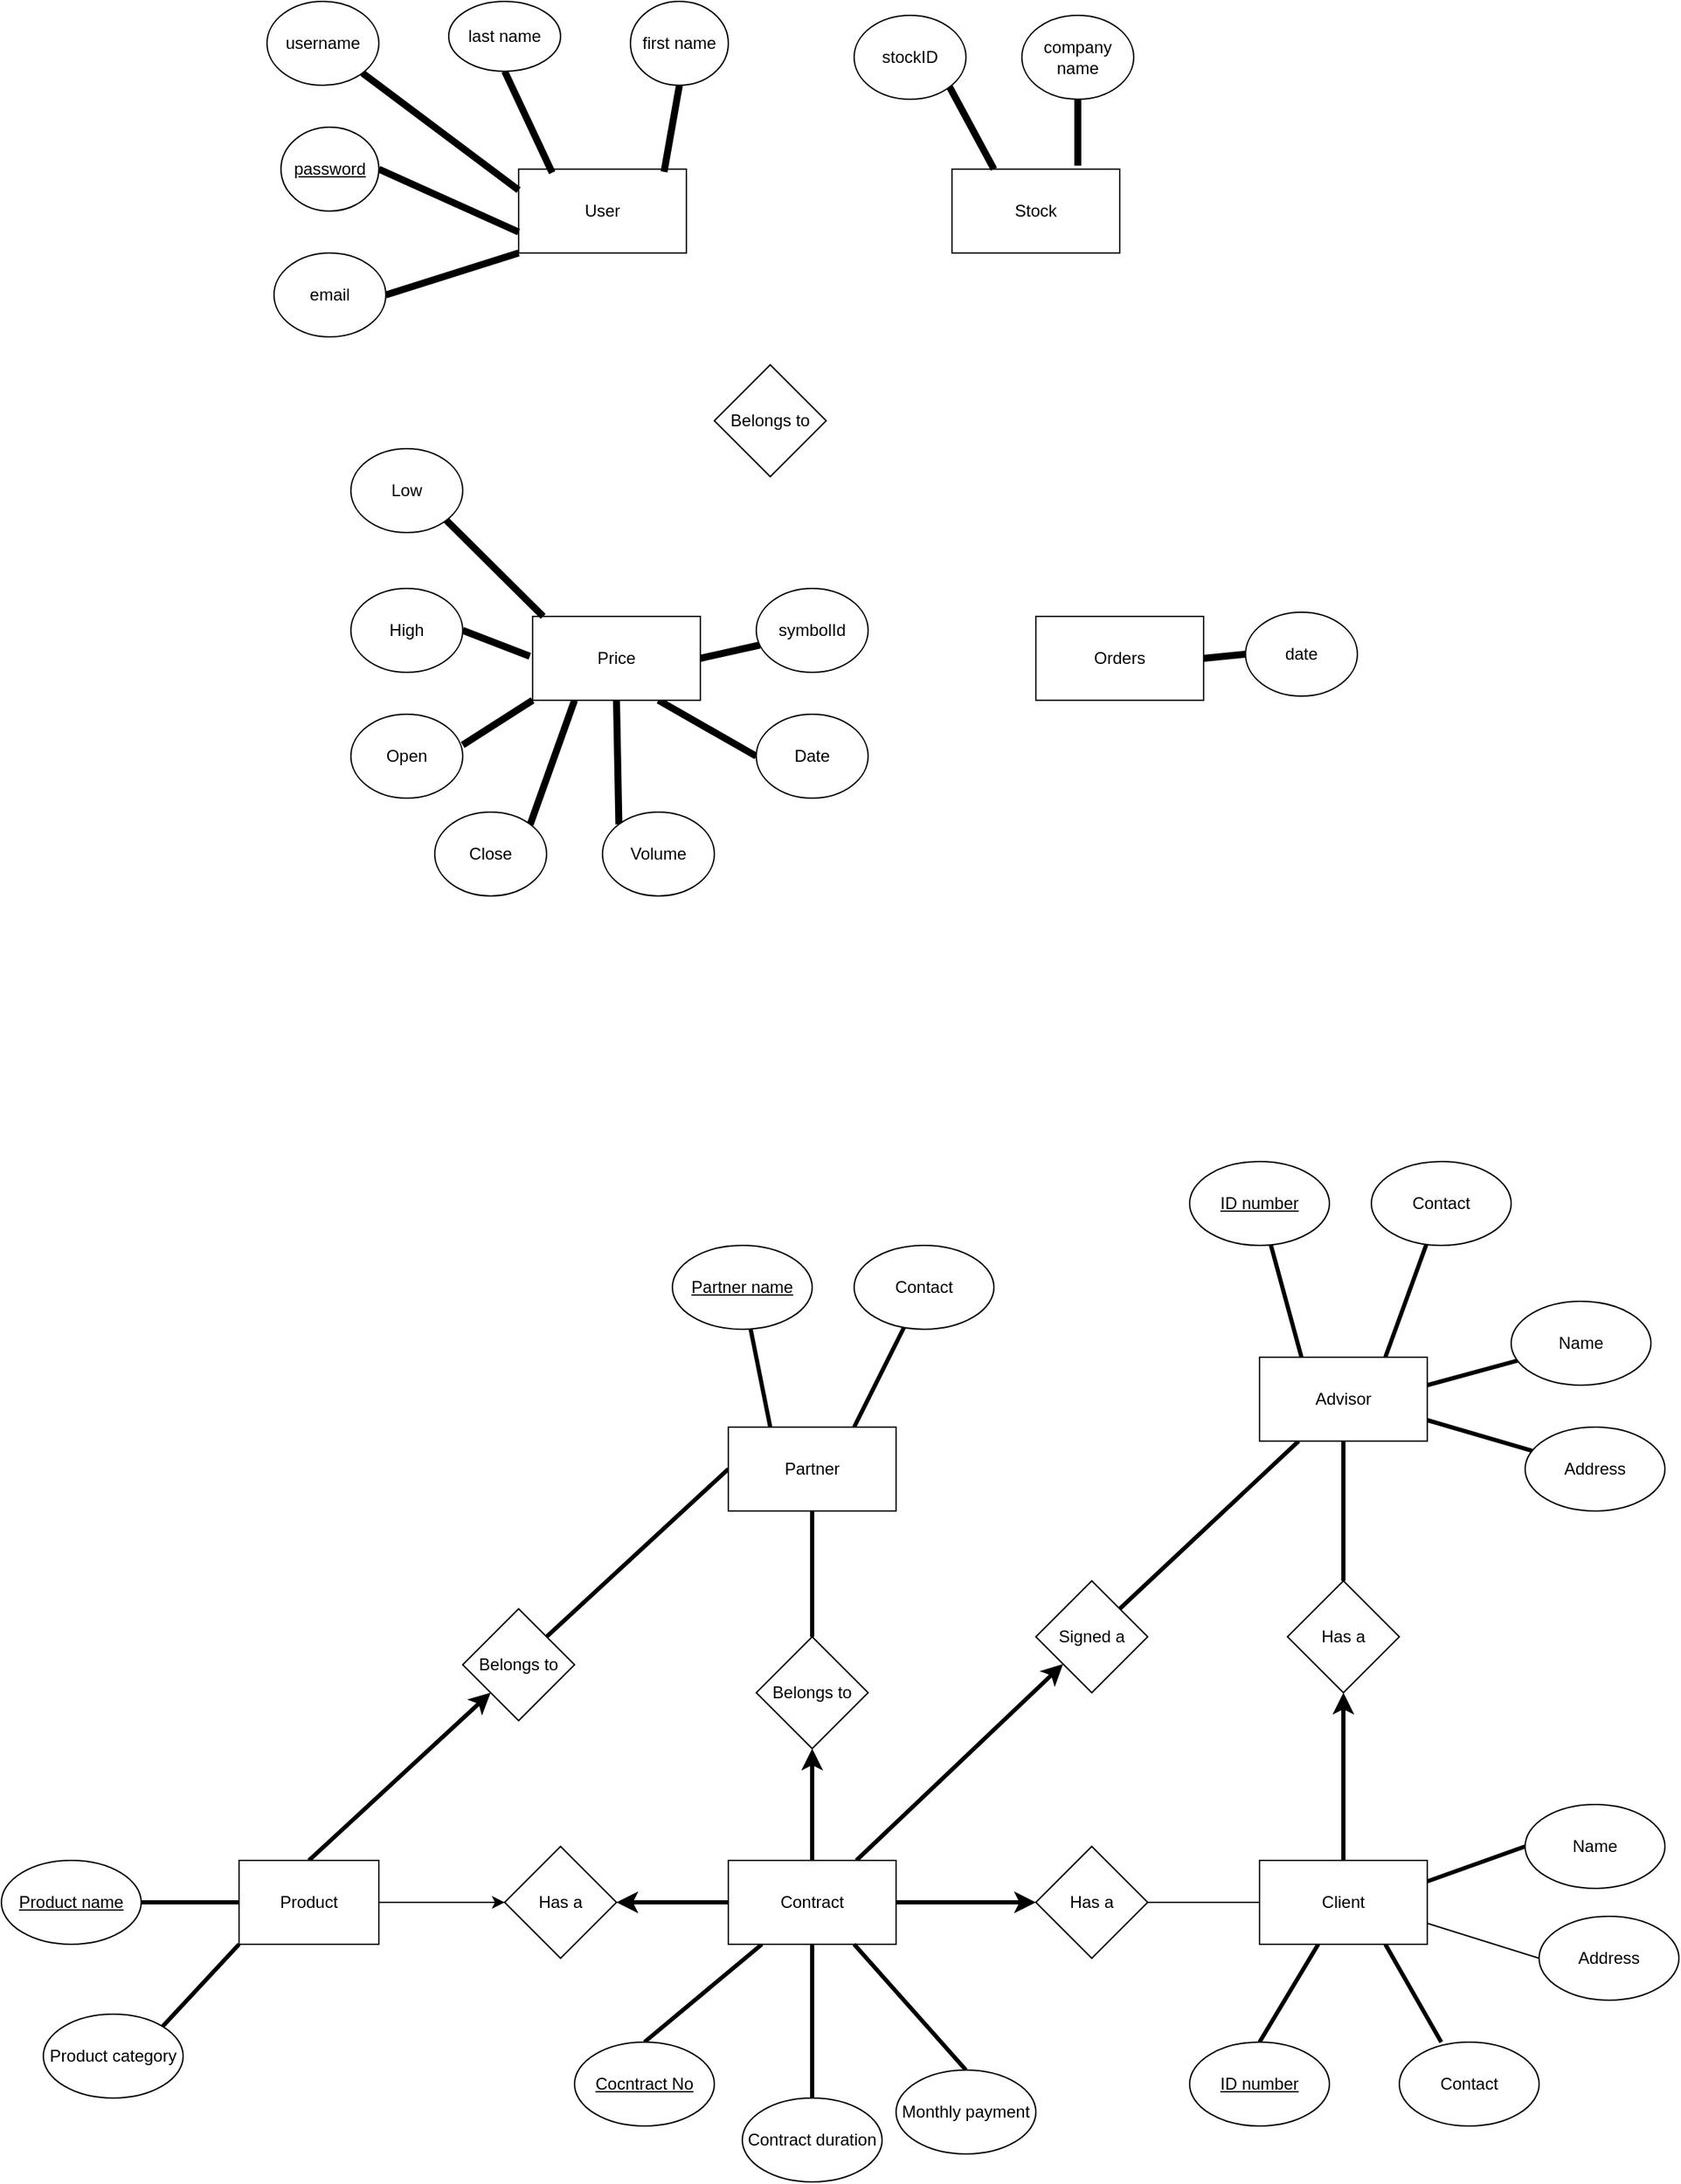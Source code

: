 <mxfile>
    <diagram id="om8yZw8j-iLSLd-_QAdh" name="Page-1">
        <mxGraphModel dx="1366" dy="1825" grid="0" gridSize="10" guides="1" tooltips="1" connect="1" arrows="1" fold="1" page="0" pageScale="1" pageWidth="850" pageHeight="1100" math="0" shadow="0">
            <root>
                <mxCell id="0"/>
                <mxCell id="1" parent="0"/>
                <mxCell id="33" style="edgeStyle=none;html=1;exitX=0.5;exitY=1;exitDx=0;exitDy=0;entryX=0.5;entryY=0;entryDx=0;entryDy=0;strokeWidth=3;startArrow=none;startFill=0;endArrow=none;endFill=0;" parent="1" source="2" target="30" edge="1">
                    <mxGeometry relative="1" as="geometry"/>
                </mxCell>
                <mxCell id="51" style="edgeStyle=none;html=1;exitX=0;exitY=0.5;exitDx=0;exitDy=0;entryX=1;entryY=0;entryDx=0;entryDy=0;strokeWidth=3;startArrow=none;startFill=0;endArrow=none;endFill=0;" parent="1" source="2" target="49" edge="1">
                    <mxGeometry relative="1" as="geometry"/>
                </mxCell>
                <mxCell id="2" value="Partner" style="rounded=0;whiteSpace=wrap;html=1;" parent="1" vertex="1">
                    <mxGeometry x="160" y="60" width="120" height="60" as="geometry"/>
                </mxCell>
                <mxCell id="23" style="edgeStyle=none;html=1;endArrow=none;endFill=0;strokeWidth=1;exitX=0;exitY=0.5;exitDx=0;exitDy=0;" parent="1" source="24" target="18" edge="1">
                    <mxGeometry relative="1" as="geometry">
                        <mxPoint x="530" y="400" as="sourcePoint"/>
                    </mxGeometry>
                </mxCell>
                <mxCell id="29" style="edgeStyle=none;html=1;entryX=0.5;entryY=0;entryDx=0;entryDy=0;strokeWidth=3;startArrow=none;startFill=0;endArrow=none;endFill=0;" parent="1" source="13" target="26" edge="1">
                    <mxGeometry relative="1" as="geometry"/>
                </mxCell>
                <mxCell id="37" style="edgeStyle=none;html=1;entryX=1;entryY=0;entryDx=0;entryDy=0;strokeWidth=3;startArrow=none;startFill=0;endArrow=none;endFill=0;" parent="1" source="13" target="35" edge="1">
                    <mxGeometry relative="1" as="geometry">
                        <Array as="points"/>
                    </mxGeometry>
                </mxCell>
                <mxCell id="13" value="Advisor" style="rounded=0;whiteSpace=wrap;html=1;" parent="1" vertex="1">
                    <mxGeometry x="540" y="10" width="120" height="60" as="geometry"/>
                </mxCell>
                <mxCell id="31" style="edgeStyle=none;html=1;exitX=0.5;exitY=0;exitDx=0;exitDy=0;entryX=0.5;entryY=1;entryDx=0;entryDy=0;strokeWidth=3;startArrow=none;startFill=0;endArrow=classic;endFill=1;" parent="1" source="17" target="30" edge="1">
                    <mxGeometry relative="1" as="geometry"/>
                </mxCell>
                <mxCell id="36" style="edgeStyle=none;html=1;strokeWidth=3;startArrow=none;startFill=0;endArrow=classic;endFill=1;" parent="1" source="17" target="35" edge="1">
                    <mxGeometry relative="1" as="geometry"/>
                </mxCell>
                <mxCell id="47" style="edgeStyle=none;html=1;exitX=0;exitY=0.5;exitDx=0;exitDy=0;entryX=1;entryY=0.5;entryDx=0;entryDy=0;strokeWidth=3;startArrow=none;startFill=0;endArrow=classic;endFill=1;" parent="1" source="17" target="44" edge="1">
                    <mxGeometry relative="1" as="geometry"/>
                </mxCell>
                <mxCell id="93" style="edgeStyle=none;html=1;entryX=0.5;entryY=0;entryDx=0;entryDy=0;strokeWidth=3;startArrow=none;startFill=0;endArrow=none;endFill=0;" parent="1" source="17" target="92" edge="1">
                    <mxGeometry relative="1" as="geometry"/>
                </mxCell>
                <mxCell id="97" style="edgeStyle=none;html=1;exitX=0.5;exitY=1;exitDx=0;exitDy=0;strokeWidth=3;startArrow=none;startFill=0;endArrow=none;endFill=0;entryX=0.5;entryY=0;entryDx=0;entryDy=0;" parent="1" source="17" target="98" edge="1">
                    <mxGeometry relative="1" as="geometry">
                        <mxPoint x="220" y="480" as="targetPoint"/>
                    </mxGeometry>
                </mxCell>
                <mxCell id="17" value="Contract" style="rounded=0;whiteSpace=wrap;html=1;" parent="1" vertex="1">
                    <mxGeometry x="160" y="370" width="120" height="60" as="geometry"/>
                </mxCell>
                <mxCell id="25" style="edgeStyle=none;html=1;exitX=0;exitY=0.5;exitDx=0;exitDy=0;entryX=1;entryY=0.5;entryDx=0;entryDy=0;strokeWidth=3;endArrow=none;endFill=0;startArrow=classic;startFill=1;" parent="1" source="18" target="17" edge="1">
                    <mxGeometry relative="1" as="geometry"/>
                </mxCell>
                <mxCell id="18" value="Has a" style="rhombus;whiteSpace=wrap;html=1;" parent="1" vertex="1">
                    <mxGeometry x="380" y="360" width="80" height="80" as="geometry"/>
                </mxCell>
                <mxCell id="28" style="edgeStyle=none;html=1;entryX=0.5;entryY=1;entryDx=0;entryDy=0;strokeWidth=3;startArrow=none;startFill=0;endArrow=classic;endFill=1;" parent="1" source="24" target="26" edge="1">
                    <mxGeometry relative="1" as="geometry"/>
                </mxCell>
                <mxCell id="59" style="edgeStyle=none;html=1;entryX=0.5;entryY=0;entryDx=0;entryDy=0;strokeWidth=3;startArrow=none;startFill=0;endArrow=none;endFill=0;" parent="1" source="24" target="53" edge="1">
                    <mxGeometry relative="1" as="geometry"/>
                </mxCell>
                <mxCell id="60" style="edgeStyle=none;html=1;exitX=1;exitY=0.25;exitDx=0;exitDy=0;entryX=0;entryY=0.5;entryDx=0;entryDy=0;strokeWidth=3;startArrow=none;startFill=0;endArrow=none;endFill=0;" parent="1" source="24" target="40" edge="1">
                    <mxGeometry relative="1" as="geometry"/>
                </mxCell>
                <mxCell id="64" style="edgeStyle=none;html=1;exitX=0.75;exitY=1;exitDx=0;exitDy=0;entryX=0.5;entryY=0;entryDx=0;entryDy=0;strokeWidth=3;startArrow=none;startFill=0;endArrow=none;endFill=0;" parent="1" source="24" edge="1">
                    <mxGeometry relative="1" as="geometry">
                        <mxPoint x="670" y="500" as="targetPoint"/>
                    </mxGeometry>
                </mxCell>
                <mxCell id="24" value="Client" style="rounded=0;whiteSpace=wrap;html=1;" parent="1" vertex="1">
                    <mxGeometry x="540" y="370" width="120" height="60" as="geometry"/>
                </mxCell>
                <mxCell id="26" value="Has a" style="rhombus;whiteSpace=wrap;html=1;" parent="1" vertex="1">
                    <mxGeometry x="560" y="170" width="80" height="80" as="geometry"/>
                </mxCell>
                <mxCell id="30" value="Belongs to" style="rhombus;whiteSpace=wrap;html=1;" parent="1" vertex="1">
                    <mxGeometry x="180" y="210" width="80" height="80" as="geometry"/>
                </mxCell>
                <mxCell id="35" value="Signed a" style="rhombus;whiteSpace=wrap;html=1;" parent="1" vertex="1">
                    <mxGeometry x="380" y="170" width="80" height="80" as="geometry"/>
                </mxCell>
                <mxCell id="61" style="edgeStyle=none;html=1;strokeWidth=3;startArrow=none;startFill=0;endArrow=none;endFill=0;entryX=0.75;entryY=0;entryDx=0;entryDy=0;" parent="1" source="39" target="13" edge="1">
                    <mxGeometry relative="1" as="geometry"/>
                </mxCell>
                <mxCell id="39" value="Contact" style="ellipse;whiteSpace=wrap;html=1;" parent="1" vertex="1">
                    <mxGeometry x="620" y="-130" width="100" height="60" as="geometry"/>
                </mxCell>
                <mxCell id="40" value="Name" style="ellipse;whiteSpace=wrap;html=1;" parent="1" vertex="1">
                    <mxGeometry x="730" y="330" width="100" height="60" as="geometry"/>
                </mxCell>
                <mxCell id="50" style="edgeStyle=none;html=1;exitX=0.5;exitY=0;exitDx=0;exitDy=0;entryX=0;entryY=1;entryDx=0;entryDy=0;strokeWidth=3;startArrow=none;startFill=0;endArrow=classic;endFill=1;" parent="1" source="41" target="49" edge="1">
                    <mxGeometry relative="1" as="geometry"/>
                </mxCell>
                <mxCell id="72" style="edgeStyle=none;html=1;exitX=0;exitY=1;exitDx=0;exitDy=0;entryX=1;entryY=0;entryDx=0;entryDy=0;strokeWidth=3;startArrow=none;startFill=0;endArrow=none;endFill=0;" parent="1" source="41" edge="1">
                    <mxGeometry relative="1" as="geometry">
                        <mxPoint x="-244.645" y="488.787" as="targetPoint"/>
                    </mxGeometry>
                </mxCell>
                <mxCell id="41" value="Product" style="rounded=0;whiteSpace=wrap;html=1;" parent="1" vertex="1">
                    <mxGeometry x="-190" y="370" width="100" height="60" as="geometry"/>
                </mxCell>
                <mxCell id="48" style="edgeStyle=none;html=1;exitX=0;exitY=0.5;exitDx=0;exitDy=0;entryX=1;entryY=0.5;entryDx=0;entryDy=0;strokeWidth=1;startArrow=classic;startFill=1;endArrow=none;endFill=0;" parent="1" source="44" target="41" edge="1">
                    <mxGeometry relative="1" as="geometry"/>
                </mxCell>
                <mxCell id="44" value="Has a" style="rhombus;whiteSpace=wrap;html=1;" parent="1" vertex="1">
                    <mxGeometry y="360" width="80" height="80" as="geometry"/>
                </mxCell>
                <mxCell id="49" value="Belongs to" style="rhombus;whiteSpace=wrap;html=1;" parent="1" vertex="1">
                    <mxGeometry x="-30" y="190" width="80" height="80" as="geometry"/>
                </mxCell>
                <mxCell id="53" value="&lt;u&gt;ID number&lt;/u&gt;" style="ellipse;whiteSpace=wrap;html=1;" parent="1" vertex="1">
                    <mxGeometry x="490" y="500" width="100" height="60" as="geometry"/>
                </mxCell>
                <mxCell id="56" style="edgeStyle=none;html=1;entryX=0.25;entryY=0;entryDx=0;entryDy=0;strokeWidth=3;startArrow=none;startFill=0;endArrow=none;endFill=0;" parent="1" source="55" target="13" edge="1">
                    <mxGeometry relative="1" as="geometry"/>
                </mxCell>
                <mxCell id="55" value="&lt;u&gt;ID number&lt;/u&gt;" style="ellipse;whiteSpace=wrap;html=1;" parent="1" vertex="1">
                    <mxGeometry x="490" y="-130" width="100" height="60" as="geometry"/>
                </mxCell>
                <mxCell id="58" style="edgeStyle=none;html=1;strokeWidth=3;startArrow=none;startFill=0;endArrow=none;endFill=0;" parent="1" source="57" edge="1">
                    <mxGeometry relative="1" as="geometry">
                        <mxPoint x="660" y="30" as="targetPoint"/>
                    </mxGeometry>
                </mxCell>
                <mxCell id="57" value="Name" style="ellipse;whiteSpace=wrap;html=1;" parent="1" vertex="1">
                    <mxGeometry x="720" y="-30" width="100" height="60" as="geometry"/>
                </mxCell>
                <mxCell id="66" style="edgeStyle=none;html=1;entryX=0.25;entryY=0;entryDx=0;entryDy=0;strokeWidth=3;startArrow=none;startFill=0;endArrow=none;endFill=0;" parent="1" source="65" target="2" edge="1">
                    <mxGeometry relative="1" as="geometry"/>
                </mxCell>
                <mxCell id="65" value="&lt;u&gt;Partner name&lt;/u&gt;" style="ellipse;whiteSpace=wrap;html=1;" parent="1" vertex="1">
                    <mxGeometry x="120" y="-70" width="100" height="60" as="geometry"/>
                </mxCell>
                <mxCell id="68" style="edgeStyle=none;html=1;entryX=0;entryY=0.5;entryDx=0;entryDy=0;strokeWidth=3;startArrow=none;startFill=0;endArrow=none;endFill=0;" parent="1" source="67" target="41" edge="1">
                    <mxGeometry relative="1" as="geometry"/>
                </mxCell>
                <mxCell id="67" value="&lt;u&gt;Product name&lt;/u&gt;" style="ellipse;whiteSpace=wrap;html=1;" parent="1" vertex="1">
                    <mxGeometry x="-360" y="370" width="100" height="60" as="geometry"/>
                </mxCell>
                <mxCell id="74" value="Product category" style="ellipse;whiteSpace=wrap;html=1;" parent="1" vertex="1">
                    <mxGeometry x="-330" y="480" width="100" height="60" as="geometry"/>
                </mxCell>
                <mxCell id="83" style="edgeStyle=none;html=1;entryX=0.75;entryY=0;entryDx=0;entryDy=0;strokeWidth=3;startArrow=none;startFill=0;endArrow=none;endFill=0;" parent="1" source="82" target="2" edge="1">
                    <mxGeometry relative="1" as="geometry"/>
                </mxCell>
                <mxCell id="82" value="Contact" style="ellipse;whiteSpace=wrap;html=1;" parent="1" vertex="1">
                    <mxGeometry x="250" y="-70" width="100" height="60" as="geometry"/>
                </mxCell>
                <mxCell id="91" style="edgeStyle=none;html=1;exitX=0;exitY=0.5;exitDx=0;exitDy=0;entryX=1;entryY=0.75;entryDx=0;entryDy=0;strokeWidth=1;startArrow=none;startFill=0;endArrow=none;endFill=0;" parent="1" source="90" target="24" edge="1">
                    <mxGeometry relative="1" as="geometry"/>
                </mxCell>
                <mxCell id="90" value="Address" style="ellipse;whiteSpace=wrap;html=1;" parent="1" vertex="1">
                    <mxGeometry x="740" y="410" width="100" height="60" as="geometry"/>
                </mxCell>
                <mxCell id="92" value="&lt;u&gt;Cocntract No&lt;/u&gt;" style="ellipse;whiteSpace=wrap;html=1;" parent="1" vertex="1">
                    <mxGeometry x="50" y="500" width="100" height="60" as="geometry"/>
                </mxCell>
                <mxCell id="96" style="edgeStyle=none;html=1;entryX=1;entryY=0.75;entryDx=0;entryDy=0;strokeWidth=3;startArrow=none;startFill=0;endArrow=none;endFill=0;" parent="1" source="95" target="13" edge="1">
                    <mxGeometry relative="1" as="geometry"/>
                </mxCell>
                <mxCell id="95" value="Address" style="ellipse;whiteSpace=wrap;html=1;" parent="1" vertex="1">
                    <mxGeometry x="730" y="60" width="100" height="60" as="geometry"/>
                </mxCell>
                <mxCell id="98" value="Contract duration" style="ellipse;whiteSpace=wrap;html=1;" parent="1" vertex="1">
                    <mxGeometry x="170" y="540" width="100" height="60" as="geometry"/>
                </mxCell>
                <mxCell id="99" value="Contact" style="ellipse;whiteSpace=wrap;html=1;" parent="1" vertex="1">
                    <mxGeometry x="640" y="500" width="100" height="60" as="geometry"/>
                </mxCell>
                <mxCell id="104" style="edgeStyle=none;html=1;exitX=0.5;exitY=0;exitDx=0;exitDy=0;entryX=0.75;entryY=1;entryDx=0;entryDy=0;strokeWidth=3;startArrow=none;startFill=0;endArrow=none;endFill=0;" parent="1" source="103" target="17" edge="1">
                    <mxGeometry relative="1" as="geometry"/>
                </mxCell>
                <mxCell id="103" value="Monthly payment" style="ellipse;whiteSpace=wrap;html=1;" parent="1" vertex="1">
                    <mxGeometry x="280" y="520" width="100" height="60" as="geometry"/>
                </mxCell>
                <mxCell id="141" style="edgeStyle=none;html=1;exitX=0;exitY=1;exitDx=0;exitDy=0;entryX=1;entryY=0.367;entryDx=0;entryDy=0;entryPerimeter=0;strokeWidth=5;endArrow=none;endFill=0;" parent="1" source="105" target="116" edge="1">
                    <mxGeometry relative="1" as="geometry"/>
                </mxCell>
                <mxCell id="142" style="edgeStyle=none;html=1;exitX=0.25;exitY=1;exitDx=0;exitDy=0;entryX=1;entryY=0;entryDx=0;entryDy=0;strokeWidth=5;endArrow=none;endFill=0;" parent="1" source="105" target="117" edge="1">
                    <mxGeometry relative="1" as="geometry"/>
                </mxCell>
                <mxCell id="143" style="edgeStyle=none;html=1;exitX=0.5;exitY=1;exitDx=0;exitDy=0;entryX=0;entryY=0;entryDx=0;entryDy=0;strokeWidth=5;endArrow=none;endFill=0;" parent="1" source="105" target="125" edge="1">
                    <mxGeometry relative="1" as="geometry"/>
                </mxCell>
                <mxCell id="144" style="edgeStyle=none;html=1;exitX=0.75;exitY=1;exitDx=0;exitDy=0;entryX=0;entryY=0.5;entryDx=0;entryDy=0;strokeWidth=5;endArrow=none;endFill=0;" parent="1" source="105" target="118" edge="1">
                    <mxGeometry relative="1" as="geometry"/>
                </mxCell>
                <mxCell id="145" style="edgeStyle=none;html=1;exitX=1;exitY=0.5;exitDx=0;exitDy=0;entryX=0.031;entryY=0.675;entryDx=0;entryDy=0;entryPerimeter=0;strokeWidth=5;endArrow=none;endFill=0;" parent="1" source="105" target="123" edge="1">
                    <mxGeometry relative="1" as="geometry"/>
                </mxCell>
                <mxCell id="105" value="Price" style="whiteSpace=wrap;html=1;" parent="1" vertex="1">
                    <mxGeometry x="20" y="-520" width="120" height="60" as="geometry"/>
                </mxCell>
                <mxCell id="106" value="User" style="whiteSpace=wrap;html=1;" parent="1" vertex="1">
                    <mxGeometry x="10" y="-840" width="120" height="60" as="geometry"/>
                </mxCell>
                <mxCell id="107" value="Stock" style="whiteSpace=wrap;html=1;" parent="1" vertex="1">
                    <mxGeometry x="320" y="-840" width="120" height="60" as="geometry"/>
                </mxCell>
                <mxCell id="136" style="edgeStyle=none;html=1;exitX=0.5;exitY=1;exitDx=0;exitDy=0;entryX=0.867;entryY=0.033;entryDx=0;entryDy=0;entryPerimeter=0;endArrow=none;endFill=0;strokeWidth=5;" parent="1" source="108" target="106" edge="1">
                    <mxGeometry relative="1" as="geometry"/>
                </mxCell>
                <mxCell id="108" value="first name" style="ellipse;whiteSpace=wrap;html=1;" parent="1" vertex="1">
                    <mxGeometry x="90" y="-960" width="70" height="60" as="geometry"/>
                </mxCell>
                <mxCell id="137" style="edgeStyle=none;html=1;exitX=0.5;exitY=1;exitDx=0;exitDy=0;entryX=0.2;entryY=0.042;entryDx=0;entryDy=0;entryPerimeter=0;strokeWidth=5;endArrow=none;endFill=0;" parent="1" source="109" target="106" edge="1">
                    <mxGeometry relative="1" as="geometry"/>
                </mxCell>
                <mxCell id="109" value="last name" style="ellipse;whiteSpace=wrap;html=1;" parent="1" vertex="1">
                    <mxGeometry x="-40" y="-960" width="80" height="50" as="geometry"/>
                </mxCell>
                <mxCell id="139" style="edgeStyle=none;html=1;exitX=1;exitY=0.5;exitDx=0;exitDy=0;entryX=0;entryY=0.75;entryDx=0;entryDy=0;strokeWidth=5;endArrow=none;endFill=0;" parent="1" source="110" target="106" edge="1">
                    <mxGeometry relative="1" as="geometry"/>
                </mxCell>
                <mxCell id="110" value="&lt;u&gt;password&lt;/u&gt;" style="ellipse;whiteSpace=wrap;html=1;" parent="1" vertex="1">
                    <mxGeometry x="-160" y="-870" width="70" height="60" as="geometry"/>
                </mxCell>
                <mxCell id="138" style="edgeStyle=none;html=1;exitX=1;exitY=1;exitDx=0;exitDy=0;entryX=0;entryY=0.25;entryDx=0;entryDy=0;strokeWidth=5;endArrow=none;endFill=0;" parent="1" source="111" target="106" edge="1">
                    <mxGeometry relative="1" as="geometry"/>
                </mxCell>
                <mxCell id="111" value="username" style="ellipse;whiteSpace=wrap;html=1;" parent="1" vertex="1">
                    <mxGeometry x="-170" y="-960" width="80" height="60" as="geometry"/>
                </mxCell>
                <mxCell id="149" style="edgeStyle=none;html=1;exitX=0.5;exitY=1;exitDx=0;exitDy=0;strokeWidth=5;endArrow=none;endFill=0;" parent="1" source="114" edge="1">
                    <mxGeometry relative="1" as="geometry">
                        <mxPoint x="410" y="-842.5" as="targetPoint"/>
                    </mxGeometry>
                </mxCell>
                <mxCell id="114" value="company name" style="ellipse;whiteSpace=wrap;html=1;" parent="1" vertex="1">
                    <mxGeometry x="370" y="-950" width="80" height="60" as="geometry"/>
                </mxCell>
                <mxCell id="116" value="Open" style="ellipse;whiteSpace=wrap;html=1;" parent="1" vertex="1">
                    <mxGeometry x="-110" y="-450" width="80" height="60" as="geometry"/>
                </mxCell>
                <mxCell id="117" value="Close" style="ellipse;whiteSpace=wrap;html=1;" parent="1" vertex="1">
                    <mxGeometry x="-50" y="-380" width="80" height="60" as="geometry"/>
                </mxCell>
                <mxCell id="118" value="Date" style="ellipse;whiteSpace=wrap;html=1;" parent="1" vertex="1">
                    <mxGeometry x="180" y="-450" width="80" height="60" as="geometry"/>
                </mxCell>
                <mxCell id="140" style="edgeStyle=none;html=1;exitX=1;exitY=0.5;exitDx=0;exitDy=0;entryX=0;entryY=1;entryDx=0;entryDy=0;strokeWidth=5;endArrow=none;endFill=0;" parent="1" source="119" target="106" edge="1">
                    <mxGeometry relative="1" as="geometry"/>
                </mxCell>
                <mxCell id="119" value="email" style="ellipse;whiteSpace=wrap;html=1;" parent="1" vertex="1">
                    <mxGeometry x="-165" y="-780" width="80" height="60" as="geometry"/>
                </mxCell>
                <mxCell id="147" style="edgeStyle=none;html=1;exitX=1;exitY=1;exitDx=0;exitDy=0;entryX=0.063;entryY=0;entryDx=0;entryDy=0;entryPerimeter=0;strokeWidth=5;endArrow=none;endFill=0;" parent="1" source="121" target="105" edge="1">
                    <mxGeometry relative="1" as="geometry"/>
                </mxCell>
                <mxCell id="121" value="Low" style="ellipse;whiteSpace=wrap;html=1;" parent="1" vertex="1">
                    <mxGeometry x="-110" y="-640" width="80" height="60" as="geometry"/>
                </mxCell>
                <mxCell id="146" style="edgeStyle=none;html=1;exitX=1;exitY=0.5;exitDx=0;exitDy=0;strokeWidth=5;endArrow=none;endFill=0;" parent="1" source="122" edge="1">
                    <mxGeometry relative="1" as="geometry">
                        <mxPoint x="18" y="-491.5" as="targetPoint"/>
                    </mxGeometry>
                </mxCell>
                <mxCell id="122" value="High" style="ellipse;whiteSpace=wrap;html=1;" parent="1" vertex="1">
                    <mxGeometry x="-110" y="-540" width="80" height="60" as="geometry"/>
                </mxCell>
                <mxCell id="123" value="symbolId" style="ellipse;whiteSpace=wrap;html=1;" parent="1" vertex="1">
                    <mxGeometry x="180" y="-540" width="80" height="60" as="geometry"/>
                </mxCell>
                <mxCell id="125" value="Volume" style="ellipse;whiteSpace=wrap;html=1;" parent="1" vertex="1">
                    <mxGeometry x="70" y="-380" width="80" height="60" as="geometry"/>
                </mxCell>
                <mxCell id="148" style="edgeStyle=none;html=1;exitX=1;exitY=1;exitDx=0;exitDy=0;entryX=0.25;entryY=0;entryDx=0;entryDy=0;strokeWidth=5;endArrow=none;endFill=0;" parent="1" source="126" target="107" edge="1">
                    <mxGeometry relative="1" as="geometry"/>
                </mxCell>
                <mxCell id="126" value="stockID" style="ellipse;whiteSpace=wrap;html=1;" parent="1" vertex="1">
                    <mxGeometry x="250" y="-950" width="80" height="60" as="geometry"/>
                </mxCell>
                <mxCell id="127" value="Orders" style="whiteSpace=wrap;html=1;" parent="1" vertex="1">
                    <mxGeometry x="380" y="-520" width="120" height="60" as="geometry"/>
                </mxCell>
                <mxCell id="151" style="edgeStyle=none;html=1;exitX=0;exitY=0.5;exitDx=0;exitDy=0;entryX=1;entryY=0.5;entryDx=0;entryDy=0;strokeWidth=5;endArrow=none;endFill=0;" parent="1" source="150" target="127" edge="1">
                    <mxGeometry relative="1" as="geometry"/>
                </mxCell>
                <mxCell id="150" value="date" style="ellipse;whiteSpace=wrap;html=1;" parent="1" vertex="1">
                    <mxGeometry x="530" y="-523" width="80" height="60" as="geometry"/>
                </mxCell>
                <mxCell id="152" value="Belongs to" style="rhombus;whiteSpace=wrap;html=1;" vertex="1" parent="1">
                    <mxGeometry x="150" y="-700" width="80" height="80" as="geometry"/>
                </mxCell>
            </root>
        </mxGraphModel>
    </diagram>
</mxfile>